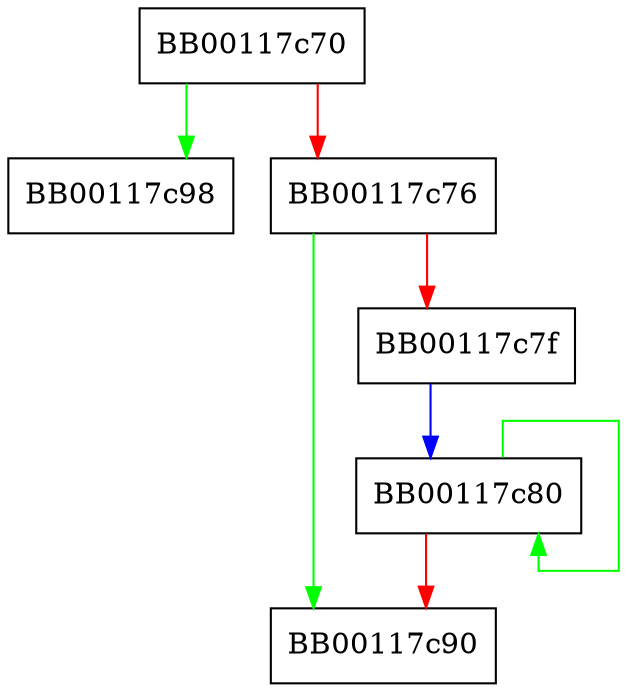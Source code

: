 digraph FUN_00117c70 {
  node [shape="box"];
  graph [splines=ortho];
  BB00117c70 -> BB00117c98 [color="green"];
  BB00117c70 -> BB00117c76 [color="red"];
  BB00117c76 -> BB00117c90 [color="green"];
  BB00117c76 -> BB00117c7f [color="red"];
  BB00117c7f -> BB00117c80 [color="blue"];
  BB00117c80 -> BB00117c80 [color="green"];
  BB00117c80 -> BB00117c90 [color="red"];
}